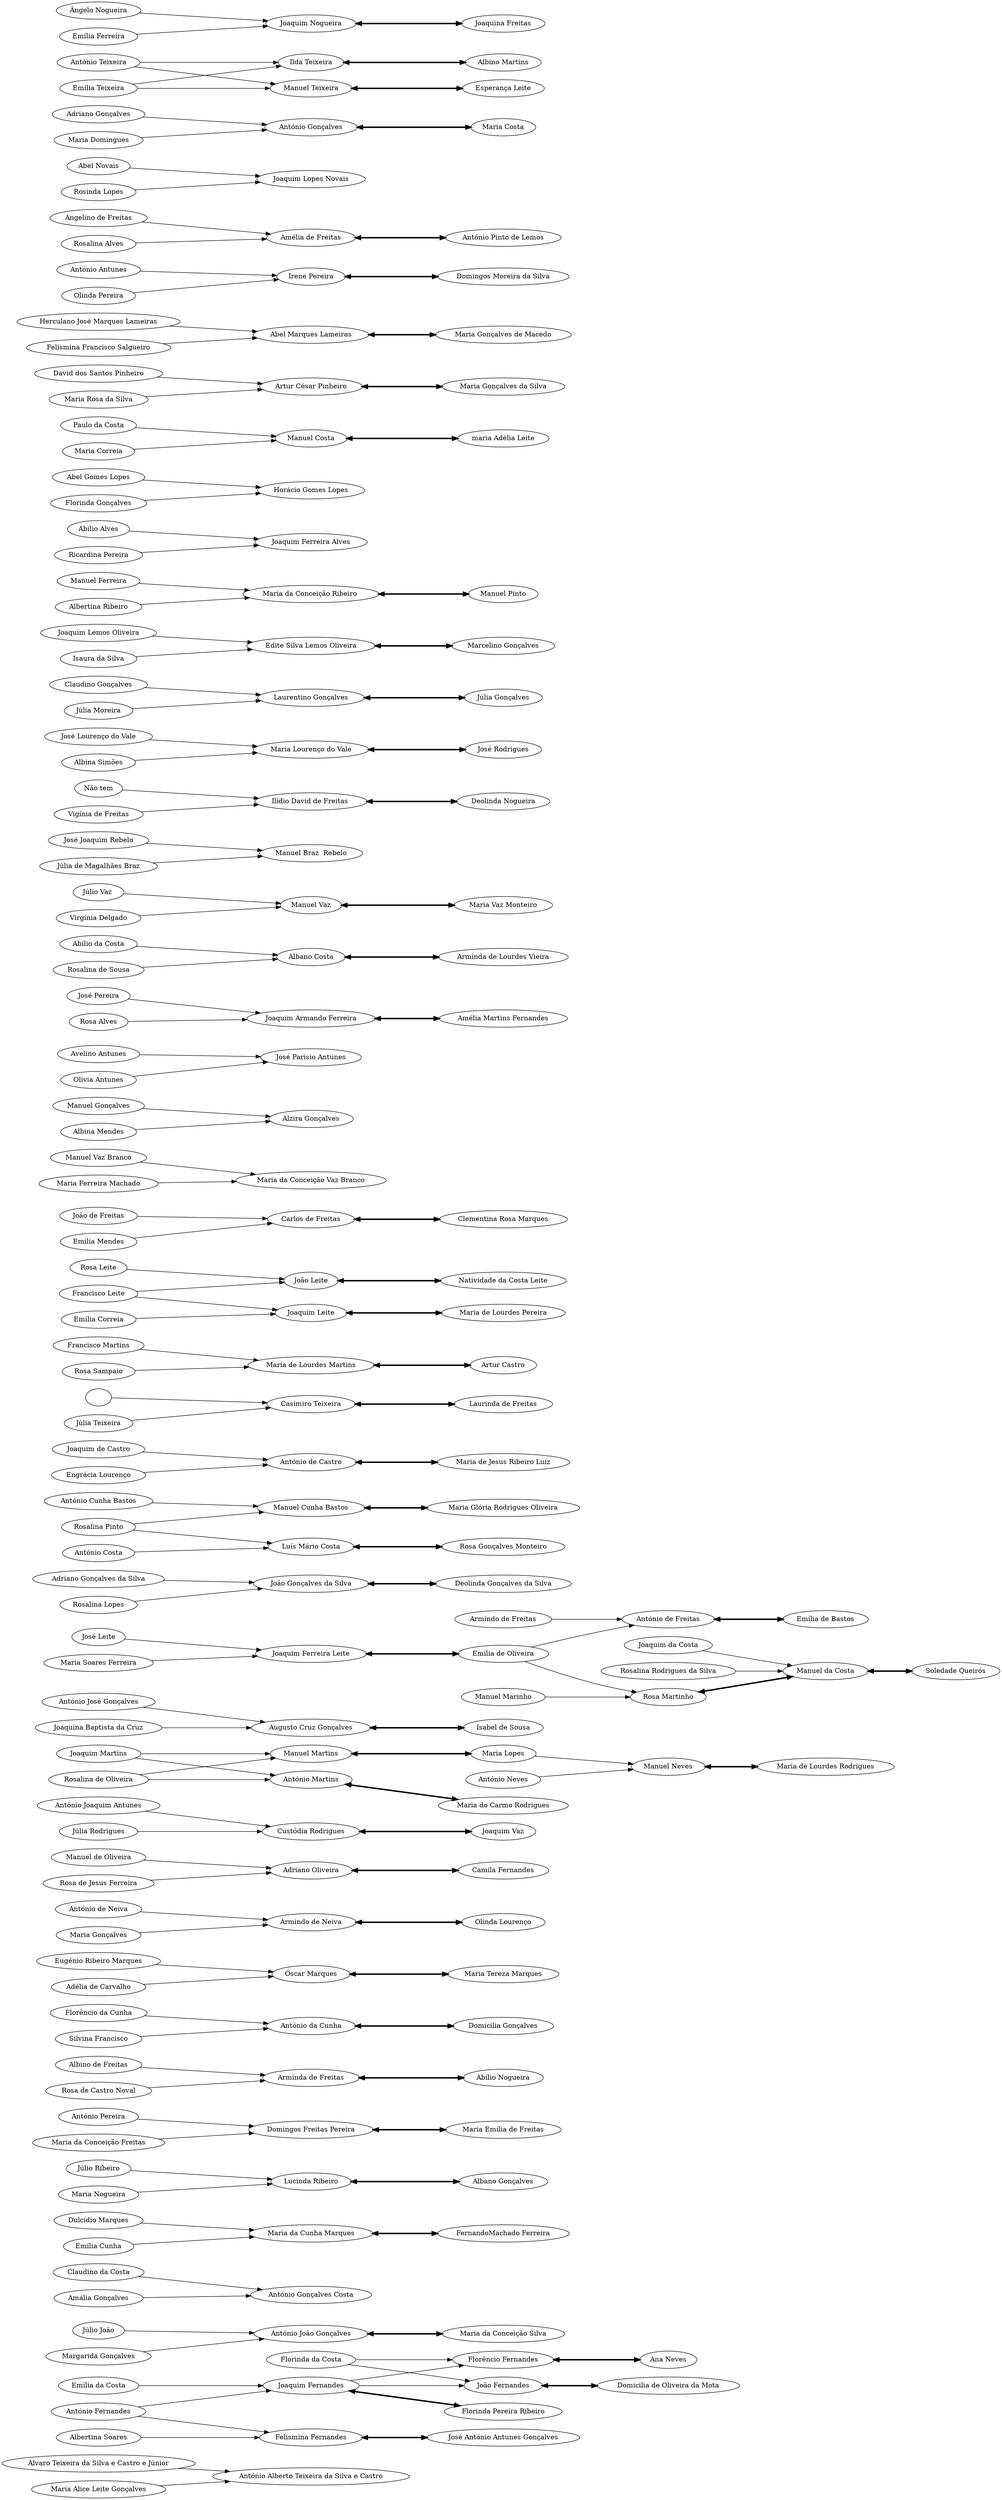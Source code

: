 digraph{rankdir=LR
"Álvaro Teixeira da Silva e Castro e Júnior" -> "António Alberto Teixeira da Silva e Castro"; "Maria Alice Leite Gonçalves" -> "António Alberto Teixeira da Silva e Castro"
"Joaquim Fernandes" -> "Florêncio Fernandes"; "Florinda da Costa" -> "Florêncio Fernandes"; "Florêncio Fernandes" -> "Ana Neves" [penwidth=3,dir=both]
"Joaquim Fernandes" -> "João Fernandes"; "Florinda da Costa" -> "João Fernandes"; "João Fernandes" -> "Domicilia de Oliveira da Mota" [penwidth=3,dir=both]
"Júlio João" -> "António João Gonçalves"; "Margarida Gonçalves" -> "António João Gonçalves"; "António João Gonçalves" -> "Maria da Conceição Silva" [penwidth=3,dir=both]
"Claudino da Costa" -> "António Gonçalves Costa"; "Amália Gonçalves" -> "António Gonçalves Costa"
"Dulcídio Marques" -> "Maria da Cunha Marques"; "Emília Cunha" -> "Maria da Cunha Marques"; "Maria da Cunha Marques" -> "FernandoMachado Ferreira" [penwidth=3,dir=both]
"Júlio Ribeiro" -> "Lucinda Ribeiro"; "Maria Nogueira" -> "Lucinda Ribeiro"; "Lucinda Ribeiro" -> "Albano Gonçalves" [penwidth=3,dir=both]
"António Pereira" -> "Domingos Freitas Pereira"; "Maria da Conceição Freitas" -> "Domingos Freitas Pereira"; "Domingos Freitas Pereira" -> "Maria Emília de Freitas" [penwidth=3,dir=both]
"Albino de Freitas" -> "Arminda de Freitas"; "Rosa de Castro Noval" -> "Arminda de Freitas"; "Arminda de Freitas" -> "Abílio Nogueira" [penwidth=3,dir=both]
"Florêncio da Cunha" -> "António da Cunha"; "Silvina Francisco" -> "António da Cunha"; "António da Cunha" -> "Domicilia Gonçalves" [penwidth=3,dir=both]
"Eugénio Ribeiro Marques" -> "Óscar Marques"; "Adélia de Carvalho" -> "Óscar Marques"; "Óscar Marques" -> "Maria Tereza Marques" [penwidth=3,dir=both]
"António de Neiva" -> "Armindo de Neiva"; "Maria Gonçalves" -> "Armindo de Neiva"; "Armindo de Neiva" -> "Olinda Lourenço" [penwidth=3,dir=both]
"Manuel de Oliveira" -> "Adriano Oliveira"; "Rosa de Jesus Ferreira" -> "Adriano Oliveira"; "Adriano Oliveira" -> "Camila Fernandes" [penwidth=3,dir=both]
"António Joaquim Antunes" -> "Custódia Rodrigues"; "Júlia Rodrigues" -> "Custódia Rodrigues"; "Custódia Rodrigues" -> "Joaquim Vaz" [penwidth=3,dir=both]
"António Neves" -> "Manuel Neves"; "Maria Lopes" -> "Manuel Neves"; "Manuel Neves" -> "Maria de Lourdes Rodrigues" [penwidth=3,dir=both]
"António José Gonçalves" -> "Augusto Cruz Gonçalves"; "Joaquina Baptista da Cruz" -> "Augusto Cruz Gonçalves"; "Augusto Cruz Gonçalves" -> "Isabel de Sousa" [penwidth=3,dir=both]
"Armindo de Freitas" -> "António de Freitas"; "Emília de Oliveira" -> "António de Freitas"; "António de Freitas" -> "Emília de Bastos" [penwidth=3,dir=both]
"Adriano Gonçalves da Silva" -> "João Gonçalves da Silva"; "Rosalina Lopes" -> "João Gonçalves da Silva"; "João Gonçalves da Silva" -> "Deolinda Gonçalves da Silva" [penwidth=3,dir=both]
"Joaquim da Costa" -> "Manuel da Costa"; "Rosalina Rodrigues da Silva" -> "Manuel da Costa"; "Manuel da Costa" -> "Soledade Queirós" [penwidth=3,dir=both]
"António Cunha Bastos" -> "Manuel Cunha Bastos"; "Rosalina Pinto" -> "Manuel Cunha Bastos"; "Manuel Cunha Bastos" -> "Maria Glória Rodrigues Oliveira" [penwidth=3,dir=both]
"Joaquim de Castro" -> "António de Castro"; "Engrácia Lourenço" -> "António de Castro"; "António de Castro" -> "Maria de Jesus Ribeiro Luiz" [penwidth=3,dir=both]
"Joaquim Martins" -> "António Martins"; "Rosalina de Oliveira" -> "António Martins"; "António Martins" -> "Maria do Carmo Rodrigues" [penwidth=3,dir=both]
"Joaquim Martins" -> "Manuel Martins"; "Rosalina de Oliveira" -> "Manuel Martins"; "Manuel Martins" -> "Maria Lopes" [penwidth=3,dir=both]
"" -> "Casimiro Teixeira"; "Júlia Teixeira" -> "Casimiro Teixeira"; "Casimiro Teixeira" -> "Laurinda de Freitas" [penwidth=3,dir=both]
"Francisco Martins" -> "Maria de Lourdes Martins"; "Rosa Sampaio" -> "Maria de Lourdes Martins"; "Maria de Lourdes Martins" -> "Artur Castro" [penwidth=3,dir=both]
"Francisco Leite" -> "João Leite"; "Rosa Leite" -> "João Leite"; "João Leite" -> "Natividade da Costa Leite" [penwidth=3,dir=both]
"António Fernandes" -> "Felismina Fernandes"; "Albertina Soares" -> "Felismina Fernandes"; "Felismina Fernandes" -> "José António Antunes Gonçalves" [penwidth=3,dir=both]
"João de Freitas" -> "Carlos de Freitas"; "Emília Mendes" -> "Carlos de Freitas"; "Carlos de Freitas" -> "Clementina Rosa Marques" [penwidth=3,dir=both]
"Manuel Vaz Branco" -> "Maria da Conceição Vaz Branco"; "Maria Ferreira Machado" -> "Maria da Conceição Vaz Branco"
"Manuel Gonçalves" -> "Alzira Gonçalves"; "Albina Mendes" -> "Alzira Gonçalves"
"Avelino Antunes" -> "José Parisio Antunes"; "Olivia Antunes" -> "José Parisio Antunes"
"José Pereira" -> "Joaquim Armando Ferreira"; "Rosa Alves" -> "Joaquim Armando Ferreira"; "Joaquim Armando Ferreira" -> "Amélia Martins Fernandes" [penwidth=3,dir=both]
"Abílio da Costa" -> "Albano Costa"; "Rosalina de Sousa" -> "Albano Costa"; "Albano Costa" -> "Arminda de Lourdes Vieira" [penwidth=3,dir=both]
"Júlio Vaz " -> "Manuel Vaz"; "Virgínia Delgado" -> "Manuel Vaz"; "Manuel Vaz" -> "Maria Vaz Monteiro" [penwidth=3,dir=both]
"José Joaquim Rebelo" -> "Manuel Braz  Rebelo"; "Júlia de Magalhães Braz" -> "Manuel Braz  Rebelo"
"Não tem" -> "Ilídio David de Freitas "; "Vigínia de Freitas" -> "Ilídio David de Freitas "; "Ilídio David de Freitas " -> "Deolinda Nogueira" [penwidth=3,dir=both]
"José Lourenço do Vale" -> "Maria Lourenço do Vale"; "Albina Simões" -> "Maria Lourenço do Vale"; "Maria Lourenço do Vale" -> "José Rodrigues" [penwidth=3,dir=both]
"Claudino Gonçalves" -> "Laurentino Gonçalves"; "Júlia Moreira" -> "Laurentino Gonçalves"; "Laurentino Gonçalves" -> "Júlia Gonçalves" [penwidth=3,dir=both]
"António Costa" -> "Luís Mário Costa"; "Rosalina Pinto" -> "Luís Mário Costa"; "Luís Mário Costa" -> "Rosa Gonçalves Monteiro" [penwidth=3,dir=both]
"António Fernandes" -> "Joaquim Fernandes"; "Emília da Costa" -> "Joaquim Fernandes"; "Joaquim Fernandes" -> "Florinda Pereira Ribeiro" [penwidth=3,dir=both]
"José Leite" -> "Joaquim Ferreira Leite"; "Maria Soares Ferreira" -> "Joaquim Ferreira Leite"; "Joaquim Ferreira Leite" -> "Emília de Oliveira" [penwidth=3,dir=both]
"Joaquim Lemos Oliveira" -> "Edite Silva Lemos Oliveira"; "Isaura da Silva" -> "Edite Silva Lemos Oliveira"; "Edite Silva Lemos Oliveira" -> "Marcelino Gonçalves" [penwidth=3,dir=both]
"Manuel Ferreira" -> "Maria da Conceição Ribeiro "; "Albertina Ribeiro" -> "Maria da Conceição Ribeiro "; "Maria da Conceição Ribeiro " -> "Manuel Pinto" [penwidth=3,dir=both]
"Abílio Alves" -> "Joaquim Ferreira Alves"; "Ricardina Pereira" -> "Joaquim Ferreira Alves"
"Abel Gomes Lopes" -> "Horácio Gomes Lopes"; "Florinda Gonçalves" -> "Horácio Gomes Lopes"
"Paulo da Costa" -> "Manuel Costa"; "Maria Correia" -> "Manuel Costa"; "Manuel Costa" -> "maria Adélia Leite" [penwidth=3,dir=both]
"David dos Santos Pinheiro" -> "Artur César Pinheiro"; "Maria Rosa da Silva" -> "Artur César Pinheiro"; "Artur César Pinheiro" -> "Maria Gonçalves da Silva" [penwidth=3,dir=both]
"Francisco Leite" -> "Joaquim Leite"; "Emília Correia" -> "Joaquim Leite"; "Joaquim Leite" -> "Maria de Lourdes Pereira" [penwidth=3,dir=both]
"Manuel Marinho" -> "Rosa Martinho"; "Emília de Oliveira" -> "Rosa Martinho"; "Rosa Martinho" -> "Manuel da Costa" [penwidth=3,dir=both]
"Herculano José Marques Lameiras" -> "Abel Marques Lameiras"; "Felismina Francisco Salgueiro" -> "Abel Marques Lameiras"; "Abel Marques Lameiras" -> "Maria Gonçalves de Macedo" [penwidth=3,dir=both]
"António Antunes" -> "Irene Pereira"; "Olinda Pereira" -> "Irene Pereira"; "Irene Pereira" -> "Domingos Moreira da Silva" [penwidth=3,dir=both]
"Angelino de Freitas" -> "Amélia de Freitas"; "Rosalina Alves" -> "Amélia de Freitas"; "Amélia de Freitas" -> "António Pinto de Lemos" [penwidth=3,dir=both]
"Abel Novais" -> "Joaquim Lopes Novais"; "Rosinda Lopes" -> "Joaquim Lopes Novais"
"Adriano Gonçalves" -> "António Gonçalves"; "Maria Domingues" -> "António Gonçalves"; "António Gonçalves" -> "Maria Costa" [penwidth=3,dir=both]
"António Teixeira" -> "Ilda Teixeira"; "Emília Teixeira" -> "Ilda Teixeira"; "Ilda Teixeira" -> "Albino Martins" [penwidth=3,dir=both]
"António Teixeira" -> "Manuel Teixeira"; "Emília Teixeira" -> "Manuel Teixeira"; "Manuel Teixeira" -> "Esperança Leite" [penwidth=3,dir=both]
"Ângelo Nogueira" -> "Joaquim Nogueira"; "Emília Ferreira" -> "Joaquim Nogueira"; "Joaquim Nogueira" -> "Joaquina Freitas" [penwidth=3,dir=both]
}
